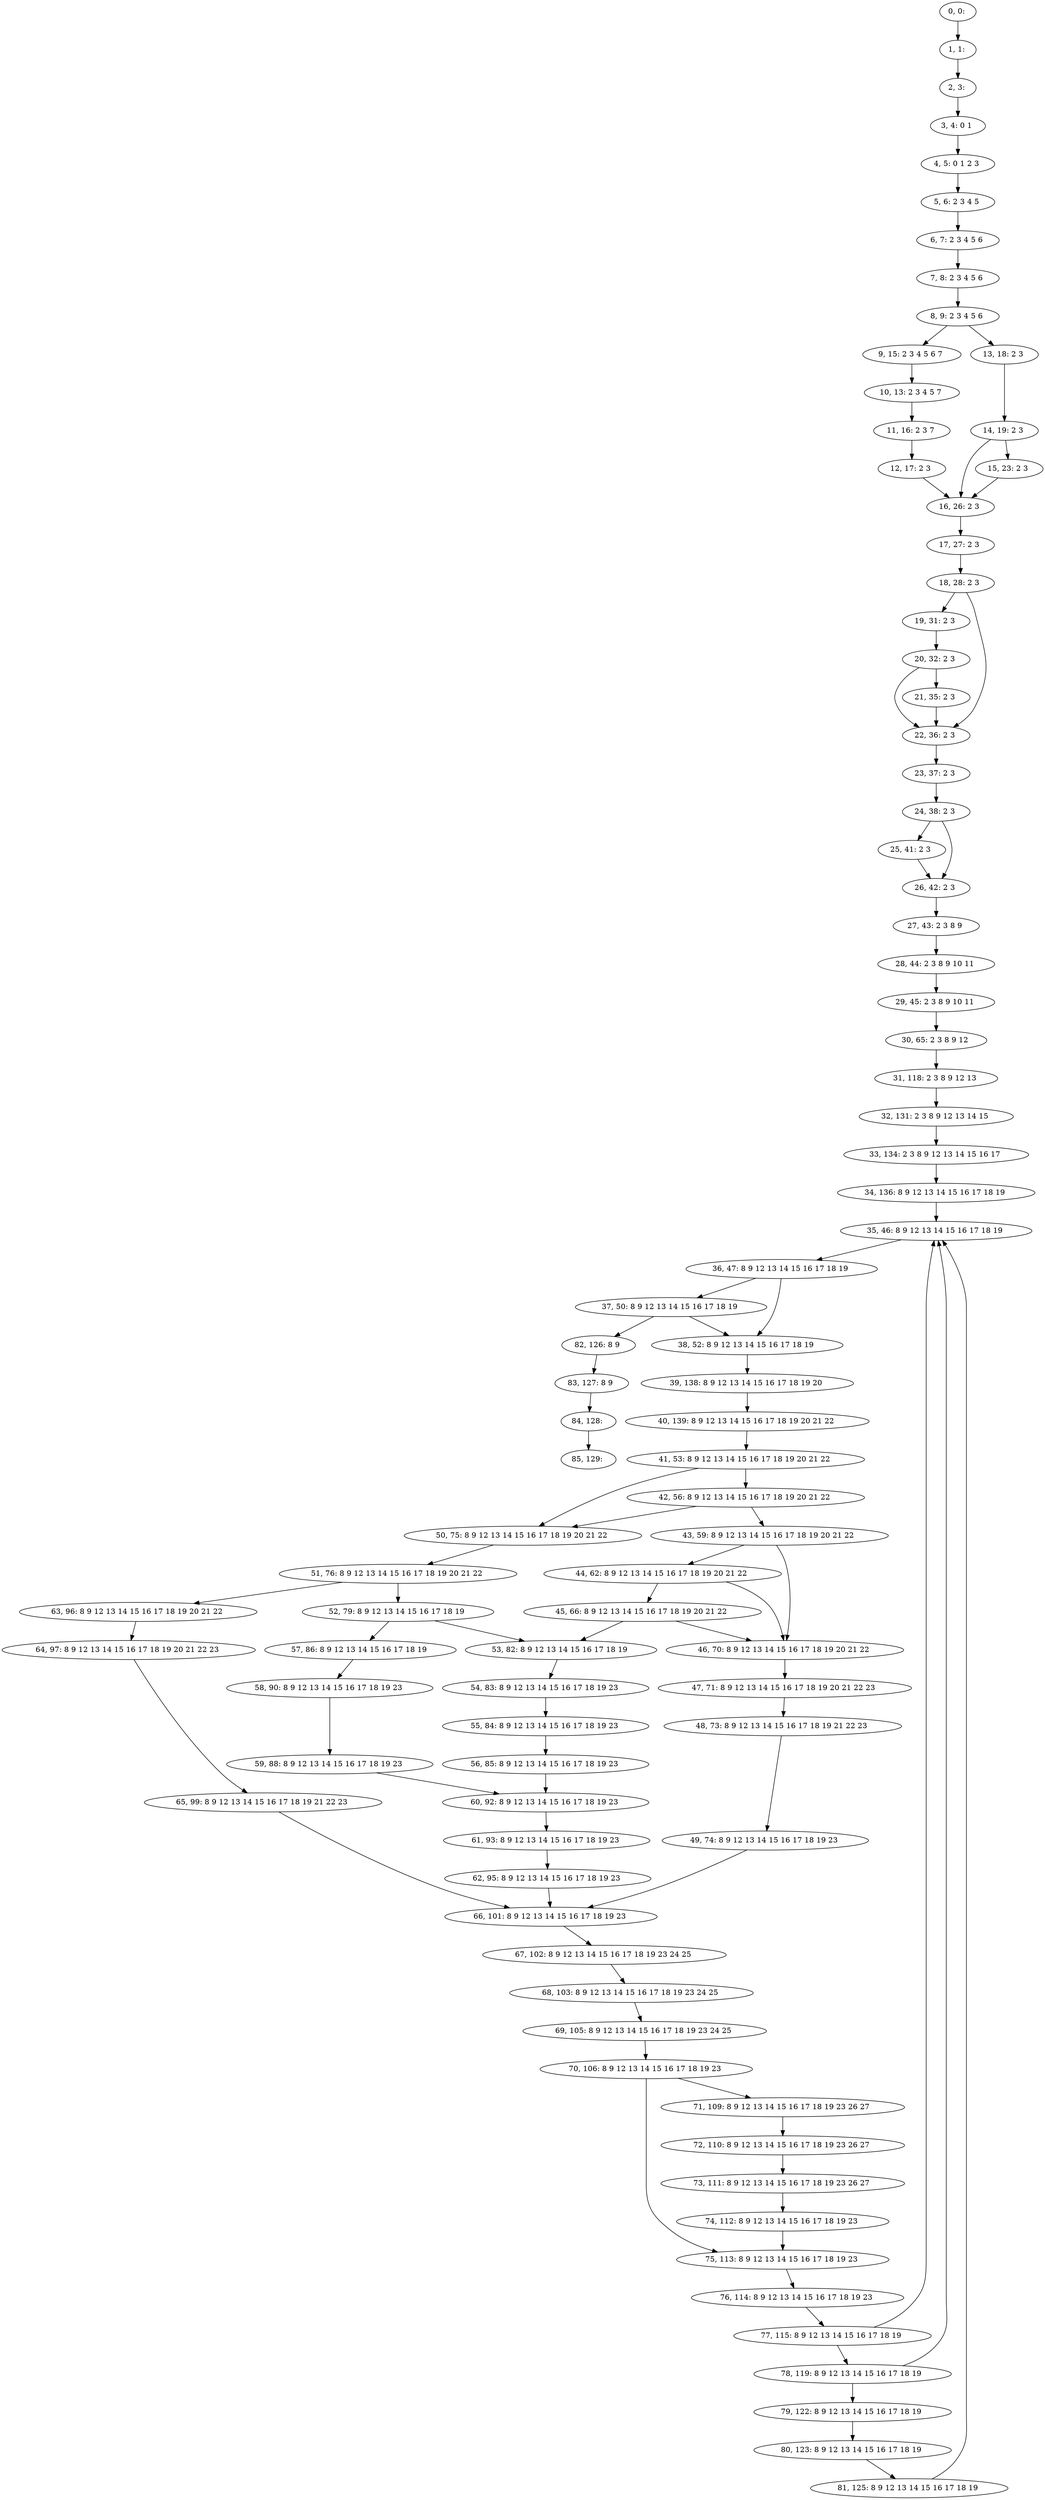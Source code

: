 digraph G {
0[label="0, 0: "];
1[label="1, 1: "];
2[label="2, 3: "];
3[label="3, 4: 0 1 "];
4[label="4, 5: 0 1 2 3 "];
5[label="5, 6: 2 3 4 5 "];
6[label="6, 7: 2 3 4 5 6 "];
7[label="7, 8: 2 3 4 5 6 "];
8[label="8, 9: 2 3 4 5 6 "];
9[label="9, 15: 2 3 4 5 6 7 "];
10[label="10, 13: 2 3 4 5 7 "];
11[label="11, 16: 2 3 7 "];
12[label="12, 17: 2 3 "];
13[label="13, 18: 2 3 "];
14[label="14, 19: 2 3 "];
15[label="15, 23: 2 3 "];
16[label="16, 26: 2 3 "];
17[label="17, 27: 2 3 "];
18[label="18, 28: 2 3 "];
19[label="19, 31: 2 3 "];
20[label="20, 32: 2 3 "];
21[label="21, 35: 2 3 "];
22[label="22, 36: 2 3 "];
23[label="23, 37: 2 3 "];
24[label="24, 38: 2 3 "];
25[label="25, 41: 2 3 "];
26[label="26, 42: 2 3 "];
27[label="27, 43: 2 3 8 9 "];
28[label="28, 44: 2 3 8 9 10 11 "];
29[label="29, 45: 2 3 8 9 10 11 "];
30[label="30, 65: 2 3 8 9 12 "];
31[label="31, 118: 2 3 8 9 12 13 "];
32[label="32, 131: 2 3 8 9 12 13 14 15 "];
33[label="33, 134: 2 3 8 9 12 13 14 15 16 17 "];
34[label="34, 136: 8 9 12 13 14 15 16 17 18 19 "];
35[label="35, 46: 8 9 12 13 14 15 16 17 18 19 "];
36[label="36, 47: 8 9 12 13 14 15 16 17 18 19 "];
37[label="37, 50: 8 9 12 13 14 15 16 17 18 19 "];
38[label="38, 52: 8 9 12 13 14 15 16 17 18 19 "];
39[label="39, 138: 8 9 12 13 14 15 16 17 18 19 20 "];
40[label="40, 139: 8 9 12 13 14 15 16 17 18 19 20 21 22 "];
41[label="41, 53: 8 9 12 13 14 15 16 17 18 19 20 21 22 "];
42[label="42, 56: 8 9 12 13 14 15 16 17 18 19 20 21 22 "];
43[label="43, 59: 8 9 12 13 14 15 16 17 18 19 20 21 22 "];
44[label="44, 62: 8 9 12 13 14 15 16 17 18 19 20 21 22 "];
45[label="45, 66: 8 9 12 13 14 15 16 17 18 19 20 21 22 "];
46[label="46, 70: 8 9 12 13 14 15 16 17 18 19 20 21 22 "];
47[label="47, 71: 8 9 12 13 14 15 16 17 18 19 20 21 22 23 "];
48[label="48, 73: 8 9 12 13 14 15 16 17 18 19 21 22 23 "];
49[label="49, 74: 8 9 12 13 14 15 16 17 18 19 23 "];
50[label="50, 75: 8 9 12 13 14 15 16 17 18 19 20 21 22 "];
51[label="51, 76: 8 9 12 13 14 15 16 17 18 19 20 21 22 "];
52[label="52, 79: 8 9 12 13 14 15 16 17 18 19 "];
53[label="53, 82: 8 9 12 13 14 15 16 17 18 19 "];
54[label="54, 83: 8 9 12 13 14 15 16 17 18 19 23 "];
55[label="55, 84: 8 9 12 13 14 15 16 17 18 19 23 "];
56[label="56, 85: 8 9 12 13 14 15 16 17 18 19 23 "];
57[label="57, 86: 8 9 12 13 14 15 16 17 18 19 "];
58[label="58, 90: 8 9 12 13 14 15 16 17 18 19 23 "];
59[label="59, 88: 8 9 12 13 14 15 16 17 18 19 23 "];
60[label="60, 92: 8 9 12 13 14 15 16 17 18 19 23 "];
61[label="61, 93: 8 9 12 13 14 15 16 17 18 19 23 "];
62[label="62, 95: 8 9 12 13 14 15 16 17 18 19 23 "];
63[label="63, 96: 8 9 12 13 14 15 16 17 18 19 20 21 22 "];
64[label="64, 97: 8 9 12 13 14 15 16 17 18 19 20 21 22 23 "];
65[label="65, 99: 8 9 12 13 14 15 16 17 18 19 21 22 23 "];
66[label="66, 101: 8 9 12 13 14 15 16 17 18 19 23 "];
67[label="67, 102: 8 9 12 13 14 15 16 17 18 19 23 24 25 "];
68[label="68, 103: 8 9 12 13 14 15 16 17 18 19 23 24 25 "];
69[label="69, 105: 8 9 12 13 14 15 16 17 18 19 23 24 25 "];
70[label="70, 106: 8 9 12 13 14 15 16 17 18 19 23 "];
71[label="71, 109: 8 9 12 13 14 15 16 17 18 19 23 26 27 "];
72[label="72, 110: 8 9 12 13 14 15 16 17 18 19 23 26 27 "];
73[label="73, 111: 8 9 12 13 14 15 16 17 18 19 23 26 27 "];
74[label="74, 112: 8 9 12 13 14 15 16 17 18 19 23 "];
75[label="75, 113: 8 9 12 13 14 15 16 17 18 19 23 "];
76[label="76, 114: 8 9 12 13 14 15 16 17 18 19 23 "];
77[label="77, 115: 8 9 12 13 14 15 16 17 18 19 "];
78[label="78, 119: 8 9 12 13 14 15 16 17 18 19 "];
79[label="79, 122: 8 9 12 13 14 15 16 17 18 19 "];
80[label="80, 123: 8 9 12 13 14 15 16 17 18 19 "];
81[label="81, 125: 8 9 12 13 14 15 16 17 18 19 "];
82[label="82, 126: 8 9 "];
83[label="83, 127: 8 9 "];
84[label="84, 128: "];
85[label="85, 129: "];
0->1 ;
1->2 ;
2->3 ;
3->4 ;
4->5 ;
5->6 ;
6->7 ;
7->8 ;
8->9 ;
8->13 ;
9->10 ;
10->11 ;
11->12 ;
12->16 ;
13->14 ;
14->15 ;
14->16 ;
15->16 ;
16->17 ;
17->18 ;
18->19 ;
18->22 ;
19->20 ;
20->21 ;
20->22 ;
21->22 ;
22->23 ;
23->24 ;
24->25 ;
24->26 ;
25->26 ;
26->27 ;
27->28 ;
28->29 ;
29->30 ;
30->31 ;
31->32 ;
32->33 ;
33->34 ;
34->35 ;
35->36 ;
36->37 ;
36->38 ;
37->38 ;
37->82 ;
38->39 ;
39->40 ;
40->41 ;
41->42 ;
41->50 ;
42->43 ;
42->50 ;
43->44 ;
43->46 ;
44->45 ;
44->46 ;
45->46 ;
45->53 ;
46->47 ;
47->48 ;
48->49 ;
49->66 ;
50->51 ;
51->52 ;
51->63 ;
52->53 ;
52->57 ;
53->54 ;
54->55 ;
55->56 ;
56->60 ;
57->58 ;
58->59 ;
59->60 ;
60->61 ;
61->62 ;
62->66 ;
63->64 ;
64->65 ;
65->66 ;
66->67 ;
67->68 ;
68->69 ;
69->70 ;
70->71 ;
70->75 ;
71->72 ;
72->73 ;
73->74 ;
74->75 ;
75->76 ;
76->77 ;
77->78 ;
77->35 ;
78->79 ;
78->35 ;
79->80 ;
80->81 ;
81->35 ;
82->83 ;
83->84 ;
84->85 ;
}
